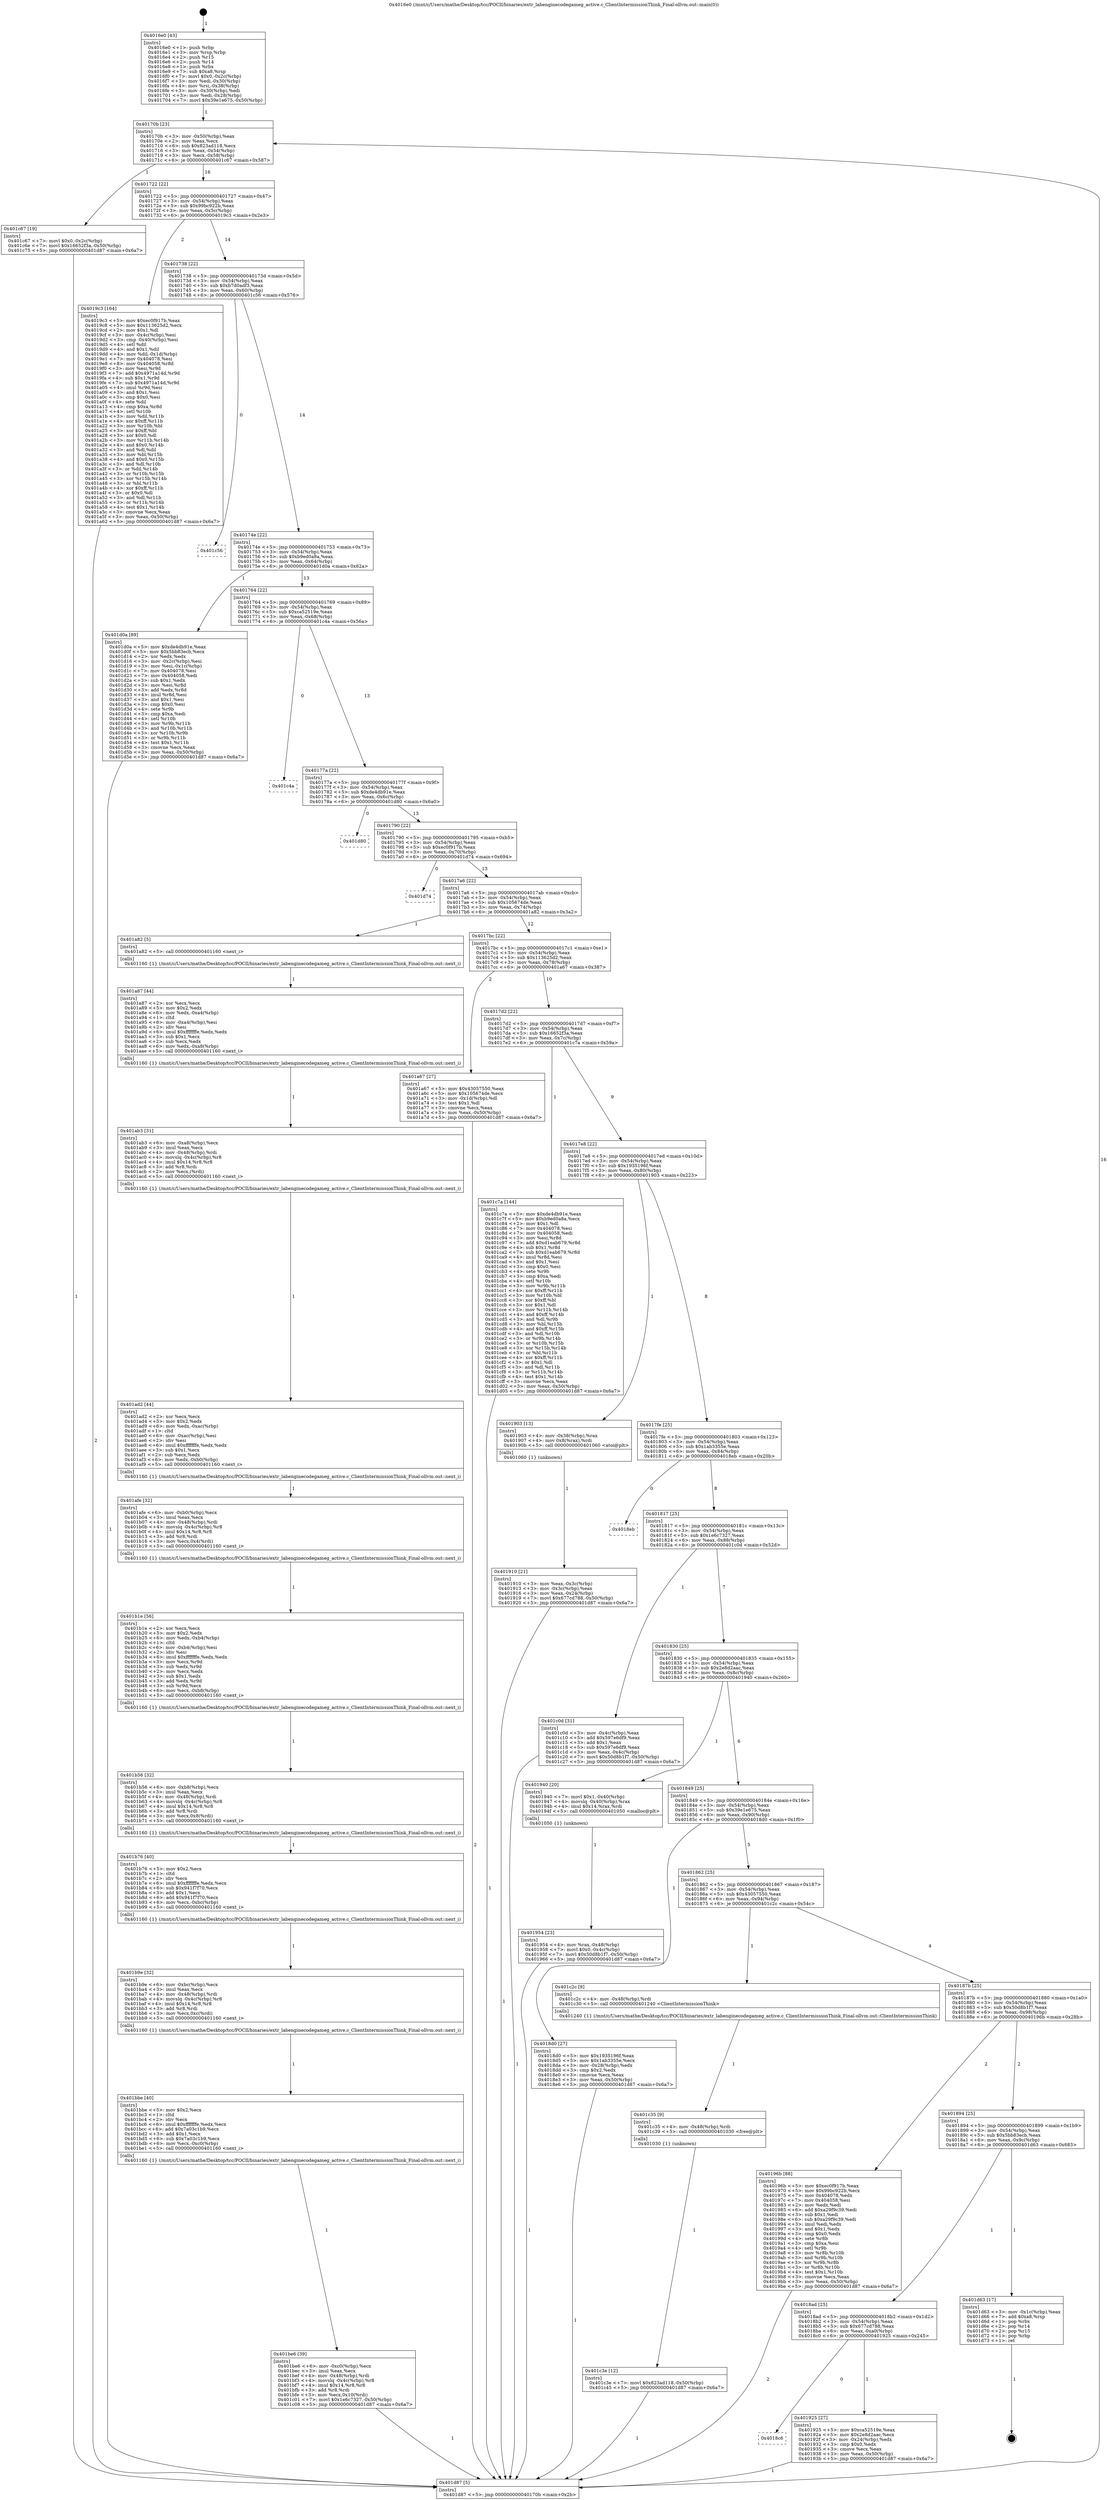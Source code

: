 digraph "0x4016e0" {
  label = "0x4016e0 (/mnt/c/Users/mathe/Desktop/tcc/POCII/binaries/extr_labenginecodegameg_active.c_ClientIntermissionThink_Final-ollvm.out::main(0))"
  labelloc = "t"
  node[shape=record]

  Entry [label="",width=0.3,height=0.3,shape=circle,fillcolor=black,style=filled]
  "0x40170b" [label="{
     0x40170b [23]\l
     | [instrs]\l
     &nbsp;&nbsp;0x40170b \<+3\>: mov -0x50(%rbp),%eax\l
     &nbsp;&nbsp;0x40170e \<+2\>: mov %eax,%ecx\l
     &nbsp;&nbsp;0x401710 \<+6\>: sub $0x823ad118,%ecx\l
     &nbsp;&nbsp;0x401716 \<+3\>: mov %eax,-0x54(%rbp)\l
     &nbsp;&nbsp;0x401719 \<+3\>: mov %ecx,-0x58(%rbp)\l
     &nbsp;&nbsp;0x40171c \<+6\>: je 0000000000401c67 \<main+0x587\>\l
  }"]
  "0x401c67" [label="{
     0x401c67 [19]\l
     | [instrs]\l
     &nbsp;&nbsp;0x401c67 \<+7\>: movl $0x0,-0x2c(%rbp)\l
     &nbsp;&nbsp;0x401c6e \<+7\>: movl $0x16652f3a,-0x50(%rbp)\l
     &nbsp;&nbsp;0x401c75 \<+5\>: jmp 0000000000401d87 \<main+0x6a7\>\l
  }"]
  "0x401722" [label="{
     0x401722 [22]\l
     | [instrs]\l
     &nbsp;&nbsp;0x401722 \<+5\>: jmp 0000000000401727 \<main+0x47\>\l
     &nbsp;&nbsp;0x401727 \<+3\>: mov -0x54(%rbp),%eax\l
     &nbsp;&nbsp;0x40172a \<+5\>: sub $0x99bc922b,%eax\l
     &nbsp;&nbsp;0x40172f \<+3\>: mov %eax,-0x5c(%rbp)\l
     &nbsp;&nbsp;0x401732 \<+6\>: je 00000000004019c3 \<main+0x2e3\>\l
  }"]
  Exit [label="",width=0.3,height=0.3,shape=circle,fillcolor=black,style=filled,peripheries=2]
  "0x4019c3" [label="{
     0x4019c3 [164]\l
     | [instrs]\l
     &nbsp;&nbsp;0x4019c3 \<+5\>: mov $0xec0f917b,%eax\l
     &nbsp;&nbsp;0x4019c8 \<+5\>: mov $0x113625d2,%ecx\l
     &nbsp;&nbsp;0x4019cd \<+2\>: mov $0x1,%dl\l
     &nbsp;&nbsp;0x4019cf \<+3\>: mov -0x4c(%rbp),%esi\l
     &nbsp;&nbsp;0x4019d2 \<+3\>: cmp -0x40(%rbp),%esi\l
     &nbsp;&nbsp;0x4019d5 \<+4\>: setl %dil\l
     &nbsp;&nbsp;0x4019d9 \<+4\>: and $0x1,%dil\l
     &nbsp;&nbsp;0x4019dd \<+4\>: mov %dil,-0x1d(%rbp)\l
     &nbsp;&nbsp;0x4019e1 \<+7\>: mov 0x404078,%esi\l
     &nbsp;&nbsp;0x4019e8 \<+8\>: mov 0x404058,%r8d\l
     &nbsp;&nbsp;0x4019f0 \<+3\>: mov %esi,%r9d\l
     &nbsp;&nbsp;0x4019f3 \<+7\>: add $0x4971a14d,%r9d\l
     &nbsp;&nbsp;0x4019fa \<+4\>: sub $0x1,%r9d\l
     &nbsp;&nbsp;0x4019fe \<+7\>: sub $0x4971a14d,%r9d\l
     &nbsp;&nbsp;0x401a05 \<+4\>: imul %r9d,%esi\l
     &nbsp;&nbsp;0x401a09 \<+3\>: and $0x1,%esi\l
     &nbsp;&nbsp;0x401a0c \<+3\>: cmp $0x0,%esi\l
     &nbsp;&nbsp;0x401a0f \<+4\>: sete %dil\l
     &nbsp;&nbsp;0x401a13 \<+4\>: cmp $0xa,%r8d\l
     &nbsp;&nbsp;0x401a17 \<+4\>: setl %r10b\l
     &nbsp;&nbsp;0x401a1b \<+3\>: mov %dil,%r11b\l
     &nbsp;&nbsp;0x401a1e \<+4\>: xor $0xff,%r11b\l
     &nbsp;&nbsp;0x401a22 \<+3\>: mov %r10b,%bl\l
     &nbsp;&nbsp;0x401a25 \<+3\>: xor $0xff,%bl\l
     &nbsp;&nbsp;0x401a28 \<+3\>: xor $0x0,%dl\l
     &nbsp;&nbsp;0x401a2b \<+3\>: mov %r11b,%r14b\l
     &nbsp;&nbsp;0x401a2e \<+4\>: and $0x0,%r14b\l
     &nbsp;&nbsp;0x401a32 \<+3\>: and %dl,%dil\l
     &nbsp;&nbsp;0x401a35 \<+3\>: mov %bl,%r15b\l
     &nbsp;&nbsp;0x401a38 \<+4\>: and $0x0,%r15b\l
     &nbsp;&nbsp;0x401a3c \<+3\>: and %dl,%r10b\l
     &nbsp;&nbsp;0x401a3f \<+3\>: or %dil,%r14b\l
     &nbsp;&nbsp;0x401a42 \<+3\>: or %r10b,%r15b\l
     &nbsp;&nbsp;0x401a45 \<+3\>: xor %r15b,%r14b\l
     &nbsp;&nbsp;0x401a48 \<+3\>: or %bl,%r11b\l
     &nbsp;&nbsp;0x401a4b \<+4\>: xor $0xff,%r11b\l
     &nbsp;&nbsp;0x401a4f \<+3\>: or $0x0,%dl\l
     &nbsp;&nbsp;0x401a52 \<+3\>: and %dl,%r11b\l
     &nbsp;&nbsp;0x401a55 \<+3\>: or %r11b,%r14b\l
     &nbsp;&nbsp;0x401a58 \<+4\>: test $0x1,%r14b\l
     &nbsp;&nbsp;0x401a5c \<+3\>: cmovne %ecx,%eax\l
     &nbsp;&nbsp;0x401a5f \<+3\>: mov %eax,-0x50(%rbp)\l
     &nbsp;&nbsp;0x401a62 \<+5\>: jmp 0000000000401d87 \<main+0x6a7\>\l
  }"]
  "0x401738" [label="{
     0x401738 [22]\l
     | [instrs]\l
     &nbsp;&nbsp;0x401738 \<+5\>: jmp 000000000040173d \<main+0x5d\>\l
     &nbsp;&nbsp;0x40173d \<+3\>: mov -0x54(%rbp),%eax\l
     &nbsp;&nbsp;0x401740 \<+5\>: sub $0xb7d0adf3,%eax\l
     &nbsp;&nbsp;0x401745 \<+3\>: mov %eax,-0x60(%rbp)\l
     &nbsp;&nbsp;0x401748 \<+6\>: je 0000000000401c56 \<main+0x576\>\l
  }"]
  "0x401c3e" [label="{
     0x401c3e [12]\l
     | [instrs]\l
     &nbsp;&nbsp;0x401c3e \<+7\>: movl $0x823ad118,-0x50(%rbp)\l
     &nbsp;&nbsp;0x401c45 \<+5\>: jmp 0000000000401d87 \<main+0x6a7\>\l
  }"]
  "0x401c56" [label="{
     0x401c56\l
  }", style=dashed]
  "0x40174e" [label="{
     0x40174e [22]\l
     | [instrs]\l
     &nbsp;&nbsp;0x40174e \<+5\>: jmp 0000000000401753 \<main+0x73\>\l
     &nbsp;&nbsp;0x401753 \<+3\>: mov -0x54(%rbp),%eax\l
     &nbsp;&nbsp;0x401756 \<+5\>: sub $0xb9ed0a8a,%eax\l
     &nbsp;&nbsp;0x40175b \<+3\>: mov %eax,-0x64(%rbp)\l
     &nbsp;&nbsp;0x40175e \<+6\>: je 0000000000401d0a \<main+0x62a\>\l
  }"]
  "0x401c35" [label="{
     0x401c35 [9]\l
     | [instrs]\l
     &nbsp;&nbsp;0x401c35 \<+4\>: mov -0x48(%rbp),%rdi\l
     &nbsp;&nbsp;0x401c39 \<+5\>: call 0000000000401030 \<free@plt\>\l
     | [calls]\l
     &nbsp;&nbsp;0x401030 \{1\} (unknown)\l
  }"]
  "0x401d0a" [label="{
     0x401d0a [89]\l
     | [instrs]\l
     &nbsp;&nbsp;0x401d0a \<+5\>: mov $0xde4db91e,%eax\l
     &nbsp;&nbsp;0x401d0f \<+5\>: mov $0x5bb83ecb,%ecx\l
     &nbsp;&nbsp;0x401d14 \<+2\>: xor %edx,%edx\l
     &nbsp;&nbsp;0x401d16 \<+3\>: mov -0x2c(%rbp),%esi\l
     &nbsp;&nbsp;0x401d19 \<+3\>: mov %esi,-0x1c(%rbp)\l
     &nbsp;&nbsp;0x401d1c \<+7\>: mov 0x404078,%esi\l
     &nbsp;&nbsp;0x401d23 \<+7\>: mov 0x404058,%edi\l
     &nbsp;&nbsp;0x401d2a \<+3\>: sub $0x1,%edx\l
     &nbsp;&nbsp;0x401d2d \<+3\>: mov %esi,%r8d\l
     &nbsp;&nbsp;0x401d30 \<+3\>: add %edx,%r8d\l
     &nbsp;&nbsp;0x401d33 \<+4\>: imul %r8d,%esi\l
     &nbsp;&nbsp;0x401d37 \<+3\>: and $0x1,%esi\l
     &nbsp;&nbsp;0x401d3a \<+3\>: cmp $0x0,%esi\l
     &nbsp;&nbsp;0x401d3d \<+4\>: sete %r9b\l
     &nbsp;&nbsp;0x401d41 \<+3\>: cmp $0xa,%edi\l
     &nbsp;&nbsp;0x401d44 \<+4\>: setl %r10b\l
     &nbsp;&nbsp;0x401d48 \<+3\>: mov %r9b,%r11b\l
     &nbsp;&nbsp;0x401d4b \<+3\>: and %r10b,%r11b\l
     &nbsp;&nbsp;0x401d4e \<+3\>: xor %r10b,%r9b\l
     &nbsp;&nbsp;0x401d51 \<+3\>: or %r9b,%r11b\l
     &nbsp;&nbsp;0x401d54 \<+4\>: test $0x1,%r11b\l
     &nbsp;&nbsp;0x401d58 \<+3\>: cmovne %ecx,%eax\l
     &nbsp;&nbsp;0x401d5b \<+3\>: mov %eax,-0x50(%rbp)\l
     &nbsp;&nbsp;0x401d5e \<+5\>: jmp 0000000000401d87 \<main+0x6a7\>\l
  }"]
  "0x401764" [label="{
     0x401764 [22]\l
     | [instrs]\l
     &nbsp;&nbsp;0x401764 \<+5\>: jmp 0000000000401769 \<main+0x89\>\l
     &nbsp;&nbsp;0x401769 \<+3\>: mov -0x54(%rbp),%eax\l
     &nbsp;&nbsp;0x40176c \<+5\>: sub $0xca52519e,%eax\l
     &nbsp;&nbsp;0x401771 \<+3\>: mov %eax,-0x68(%rbp)\l
     &nbsp;&nbsp;0x401774 \<+6\>: je 0000000000401c4a \<main+0x56a\>\l
  }"]
  "0x401be6" [label="{
     0x401be6 [39]\l
     | [instrs]\l
     &nbsp;&nbsp;0x401be6 \<+6\>: mov -0xc0(%rbp),%ecx\l
     &nbsp;&nbsp;0x401bec \<+3\>: imul %eax,%ecx\l
     &nbsp;&nbsp;0x401bef \<+4\>: mov -0x48(%rbp),%rdi\l
     &nbsp;&nbsp;0x401bf3 \<+4\>: movslq -0x4c(%rbp),%r8\l
     &nbsp;&nbsp;0x401bf7 \<+4\>: imul $0x14,%r8,%r8\l
     &nbsp;&nbsp;0x401bfb \<+3\>: add %r8,%rdi\l
     &nbsp;&nbsp;0x401bfe \<+3\>: mov %ecx,0x10(%rdi)\l
     &nbsp;&nbsp;0x401c01 \<+7\>: movl $0x1e6c7327,-0x50(%rbp)\l
     &nbsp;&nbsp;0x401c08 \<+5\>: jmp 0000000000401d87 \<main+0x6a7\>\l
  }"]
  "0x401c4a" [label="{
     0x401c4a\l
  }", style=dashed]
  "0x40177a" [label="{
     0x40177a [22]\l
     | [instrs]\l
     &nbsp;&nbsp;0x40177a \<+5\>: jmp 000000000040177f \<main+0x9f\>\l
     &nbsp;&nbsp;0x40177f \<+3\>: mov -0x54(%rbp),%eax\l
     &nbsp;&nbsp;0x401782 \<+5\>: sub $0xde4db91e,%eax\l
     &nbsp;&nbsp;0x401787 \<+3\>: mov %eax,-0x6c(%rbp)\l
     &nbsp;&nbsp;0x40178a \<+6\>: je 0000000000401d80 \<main+0x6a0\>\l
  }"]
  "0x401bbe" [label="{
     0x401bbe [40]\l
     | [instrs]\l
     &nbsp;&nbsp;0x401bbe \<+5\>: mov $0x2,%ecx\l
     &nbsp;&nbsp;0x401bc3 \<+1\>: cltd\l
     &nbsp;&nbsp;0x401bc4 \<+2\>: idiv %ecx\l
     &nbsp;&nbsp;0x401bc6 \<+6\>: imul $0xfffffffe,%edx,%ecx\l
     &nbsp;&nbsp;0x401bcc \<+6\>: add $0x7a03c1b9,%ecx\l
     &nbsp;&nbsp;0x401bd2 \<+3\>: add $0x1,%ecx\l
     &nbsp;&nbsp;0x401bd5 \<+6\>: sub $0x7a03c1b9,%ecx\l
     &nbsp;&nbsp;0x401bdb \<+6\>: mov %ecx,-0xc0(%rbp)\l
     &nbsp;&nbsp;0x401be1 \<+5\>: call 0000000000401160 \<next_i\>\l
     | [calls]\l
     &nbsp;&nbsp;0x401160 \{1\} (/mnt/c/Users/mathe/Desktop/tcc/POCII/binaries/extr_labenginecodegameg_active.c_ClientIntermissionThink_Final-ollvm.out::next_i)\l
  }"]
  "0x401d80" [label="{
     0x401d80\l
  }", style=dashed]
  "0x401790" [label="{
     0x401790 [22]\l
     | [instrs]\l
     &nbsp;&nbsp;0x401790 \<+5\>: jmp 0000000000401795 \<main+0xb5\>\l
     &nbsp;&nbsp;0x401795 \<+3\>: mov -0x54(%rbp),%eax\l
     &nbsp;&nbsp;0x401798 \<+5\>: sub $0xec0f917b,%eax\l
     &nbsp;&nbsp;0x40179d \<+3\>: mov %eax,-0x70(%rbp)\l
     &nbsp;&nbsp;0x4017a0 \<+6\>: je 0000000000401d74 \<main+0x694\>\l
  }"]
  "0x401b9e" [label="{
     0x401b9e [32]\l
     | [instrs]\l
     &nbsp;&nbsp;0x401b9e \<+6\>: mov -0xbc(%rbp),%ecx\l
     &nbsp;&nbsp;0x401ba4 \<+3\>: imul %eax,%ecx\l
     &nbsp;&nbsp;0x401ba7 \<+4\>: mov -0x48(%rbp),%rdi\l
     &nbsp;&nbsp;0x401bab \<+4\>: movslq -0x4c(%rbp),%r8\l
     &nbsp;&nbsp;0x401baf \<+4\>: imul $0x14,%r8,%r8\l
     &nbsp;&nbsp;0x401bb3 \<+3\>: add %r8,%rdi\l
     &nbsp;&nbsp;0x401bb6 \<+3\>: mov %ecx,0xc(%rdi)\l
     &nbsp;&nbsp;0x401bb9 \<+5\>: call 0000000000401160 \<next_i\>\l
     | [calls]\l
     &nbsp;&nbsp;0x401160 \{1\} (/mnt/c/Users/mathe/Desktop/tcc/POCII/binaries/extr_labenginecodegameg_active.c_ClientIntermissionThink_Final-ollvm.out::next_i)\l
  }"]
  "0x401d74" [label="{
     0x401d74\l
  }", style=dashed]
  "0x4017a6" [label="{
     0x4017a6 [22]\l
     | [instrs]\l
     &nbsp;&nbsp;0x4017a6 \<+5\>: jmp 00000000004017ab \<main+0xcb\>\l
     &nbsp;&nbsp;0x4017ab \<+3\>: mov -0x54(%rbp),%eax\l
     &nbsp;&nbsp;0x4017ae \<+5\>: sub $0x105674de,%eax\l
     &nbsp;&nbsp;0x4017b3 \<+3\>: mov %eax,-0x74(%rbp)\l
     &nbsp;&nbsp;0x4017b6 \<+6\>: je 0000000000401a82 \<main+0x3a2\>\l
  }"]
  "0x401b76" [label="{
     0x401b76 [40]\l
     | [instrs]\l
     &nbsp;&nbsp;0x401b76 \<+5\>: mov $0x2,%ecx\l
     &nbsp;&nbsp;0x401b7b \<+1\>: cltd\l
     &nbsp;&nbsp;0x401b7c \<+2\>: idiv %ecx\l
     &nbsp;&nbsp;0x401b7e \<+6\>: imul $0xfffffffe,%edx,%ecx\l
     &nbsp;&nbsp;0x401b84 \<+6\>: sub $0x941f7f70,%ecx\l
     &nbsp;&nbsp;0x401b8a \<+3\>: add $0x1,%ecx\l
     &nbsp;&nbsp;0x401b8d \<+6\>: add $0x941f7f70,%ecx\l
     &nbsp;&nbsp;0x401b93 \<+6\>: mov %ecx,-0xbc(%rbp)\l
     &nbsp;&nbsp;0x401b99 \<+5\>: call 0000000000401160 \<next_i\>\l
     | [calls]\l
     &nbsp;&nbsp;0x401160 \{1\} (/mnt/c/Users/mathe/Desktop/tcc/POCII/binaries/extr_labenginecodegameg_active.c_ClientIntermissionThink_Final-ollvm.out::next_i)\l
  }"]
  "0x401a82" [label="{
     0x401a82 [5]\l
     | [instrs]\l
     &nbsp;&nbsp;0x401a82 \<+5\>: call 0000000000401160 \<next_i\>\l
     | [calls]\l
     &nbsp;&nbsp;0x401160 \{1\} (/mnt/c/Users/mathe/Desktop/tcc/POCII/binaries/extr_labenginecodegameg_active.c_ClientIntermissionThink_Final-ollvm.out::next_i)\l
  }"]
  "0x4017bc" [label="{
     0x4017bc [22]\l
     | [instrs]\l
     &nbsp;&nbsp;0x4017bc \<+5\>: jmp 00000000004017c1 \<main+0xe1\>\l
     &nbsp;&nbsp;0x4017c1 \<+3\>: mov -0x54(%rbp),%eax\l
     &nbsp;&nbsp;0x4017c4 \<+5\>: sub $0x113625d2,%eax\l
     &nbsp;&nbsp;0x4017c9 \<+3\>: mov %eax,-0x78(%rbp)\l
     &nbsp;&nbsp;0x4017cc \<+6\>: je 0000000000401a67 \<main+0x387\>\l
  }"]
  "0x401b56" [label="{
     0x401b56 [32]\l
     | [instrs]\l
     &nbsp;&nbsp;0x401b56 \<+6\>: mov -0xb8(%rbp),%ecx\l
     &nbsp;&nbsp;0x401b5c \<+3\>: imul %eax,%ecx\l
     &nbsp;&nbsp;0x401b5f \<+4\>: mov -0x48(%rbp),%rdi\l
     &nbsp;&nbsp;0x401b63 \<+4\>: movslq -0x4c(%rbp),%r8\l
     &nbsp;&nbsp;0x401b67 \<+4\>: imul $0x14,%r8,%r8\l
     &nbsp;&nbsp;0x401b6b \<+3\>: add %r8,%rdi\l
     &nbsp;&nbsp;0x401b6e \<+3\>: mov %ecx,0x8(%rdi)\l
     &nbsp;&nbsp;0x401b71 \<+5\>: call 0000000000401160 \<next_i\>\l
     | [calls]\l
     &nbsp;&nbsp;0x401160 \{1\} (/mnt/c/Users/mathe/Desktop/tcc/POCII/binaries/extr_labenginecodegameg_active.c_ClientIntermissionThink_Final-ollvm.out::next_i)\l
  }"]
  "0x401a67" [label="{
     0x401a67 [27]\l
     | [instrs]\l
     &nbsp;&nbsp;0x401a67 \<+5\>: mov $0x43057550,%eax\l
     &nbsp;&nbsp;0x401a6c \<+5\>: mov $0x105674de,%ecx\l
     &nbsp;&nbsp;0x401a71 \<+3\>: mov -0x1d(%rbp),%dl\l
     &nbsp;&nbsp;0x401a74 \<+3\>: test $0x1,%dl\l
     &nbsp;&nbsp;0x401a77 \<+3\>: cmovne %ecx,%eax\l
     &nbsp;&nbsp;0x401a7a \<+3\>: mov %eax,-0x50(%rbp)\l
     &nbsp;&nbsp;0x401a7d \<+5\>: jmp 0000000000401d87 \<main+0x6a7\>\l
  }"]
  "0x4017d2" [label="{
     0x4017d2 [22]\l
     | [instrs]\l
     &nbsp;&nbsp;0x4017d2 \<+5\>: jmp 00000000004017d7 \<main+0xf7\>\l
     &nbsp;&nbsp;0x4017d7 \<+3\>: mov -0x54(%rbp),%eax\l
     &nbsp;&nbsp;0x4017da \<+5\>: sub $0x16652f3a,%eax\l
     &nbsp;&nbsp;0x4017df \<+3\>: mov %eax,-0x7c(%rbp)\l
     &nbsp;&nbsp;0x4017e2 \<+6\>: je 0000000000401c7a \<main+0x59a\>\l
  }"]
  "0x401b1e" [label="{
     0x401b1e [56]\l
     | [instrs]\l
     &nbsp;&nbsp;0x401b1e \<+2\>: xor %ecx,%ecx\l
     &nbsp;&nbsp;0x401b20 \<+5\>: mov $0x2,%edx\l
     &nbsp;&nbsp;0x401b25 \<+6\>: mov %edx,-0xb4(%rbp)\l
     &nbsp;&nbsp;0x401b2b \<+1\>: cltd\l
     &nbsp;&nbsp;0x401b2c \<+6\>: mov -0xb4(%rbp),%esi\l
     &nbsp;&nbsp;0x401b32 \<+2\>: idiv %esi\l
     &nbsp;&nbsp;0x401b34 \<+6\>: imul $0xfffffffe,%edx,%edx\l
     &nbsp;&nbsp;0x401b3a \<+3\>: mov %ecx,%r9d\l
     &nbsp;&nbsp;0x401b3d \<+3\>: sub %edx,%r9d\l
     &nbsp;&nbsp;0x401b40 \<+2\>: mov %ecx,%edx\l
     &nbsp;&nbsp;0x401b42 \<+3\>: sub $0x1,%edx\l
     &nbsp;&nbsp;0x401b45 \<+3\>: add %edx,%r9d\l
     &nbsp;&nbsp;0x401b48 \<+3\>: sub %r9d,%ecx\l
     &nbsp;&nbsp;0x401b4b \<+6\>: mov %ecx,-0xb8(%rbp)\l
     &nbsp;&nbsp;0x401b51 \<+5\>: call 0000000000401160 \<next_i\>\l
     | [calls]\l
     &nbsp;&nbsp;0x401160 \{1\} (/mnt/c/Users/mathe/Desktop/tcc/POCII/binaries/extr_labenginecodegameg_active.c_ClientIntermissionThink_Final-ollvm.out::next_i)\l
  }"]
  "0x401c7a" [label="{
     0x401c7a [144]\l
     | [instrs]\l
     &nbsp;&nbsp;0x401c7a \<+5\>: mov $0xde4db91e,%eax\l
     &nbsp;&nbsp;0x401c7f \<+5\>: mov $0xb9ed0a8a,%ecx\l
     &nbsp;&nbsp;0x401c84 \<+2\>: mov $0x1,%dl\l
     &nbsp;&nbsp;0x401c86 \<+7\>: mov 0x404078,%esi\l
     &nbsp;&nbsp;0x401c8d \<+7\>: mov 0x404058,%edi\l
     &nbsp;&nbsp;0x401c94 \<+3\>: mov %esi,%r8d\l
     &nbsp;&nbsp;0x401c97 \<+7\>: add $0xd1eab679,%r8d\l
     &nbsp;&nbsp;0x401c9e \<+4\>: sub $0x1,%r8d\l
     &nbsp;&nbsp;0x401ca2 \<+7\>: sub $0xd1eab679,%r8d\l
     &nbsp;&nbsp;0x401ca9 \<+4\>: imul %r8d,%esi\l
     &nbsp;&nbsp;0x401cad \<+3\>: and $0x1,%esi\l
     &nbsp;&nbsp;0x401cb0 \<+3\>: cmp $0x0,%esi\l
     &nbsp;&nbsp;0x401cb3 \<+4\>: sete %r9b\l
     &nbsp;&nbsp;0x401cb7 \<+3\>: cmp $0xa,%edi\l
     &nbsp;&nbsp;0x401cba \<+4\>: setl %r10b\l
     &nbsp;&nbsp;0x401cbe \<+3\>: mov %r9b,%r11b\l
     &nbsp;&nbsp;0x401cc1 \<+4\>: xor $0xff,%r11b\l
     &nbsp;&nbsp;0x401cc5 \<+3\>: mov %r10b,%bl\l
     &nbsp;&nbsp;0x401cc8 \<+3\>: xor $0xff,%bl\l
     &nbsp;&nbsp;0x401ccb \<+3\>: xor $0x1,%dl\l
     &nbsp;&nbsp;0x401cce \<+3\>: mov %r11b,%r14b\l
     &nbsp;&nbsp;0x401cd1 \<+4\>: and $0xff,%r14b\l
     &nbsp;&nbsp;0x401cd5 \<+3\>: and %dl,%r9b\l
     &nbsp;&nbsp;0x401cd8 \<+3\>: mov %bl,%r15b\l
     &nbsp;&nbsp;0x401cdb \<+4\>: and $0xff,%r15b\l
     &nbsp;&nbsp;0x401cdf \<+3\>: and %dl,%r10b\l
     &nbsp;&nbsp;0x401ce2 \<+3\>: or %r9b,%r14b\l
     &nbsp;&nbsp;0x401ce5 \<+3\>: or %r10b,%r15b\l
     &nbsp;&nbsp;0x401ce8 \<+3\>: xor %r15b,%r14b\l
     &nbsp;&nbsp;0x401ceb \<+3\>: or %bl,%r11b\l
     &nbsp;&nbsp;0x401cee \<+4\>: xor $0xff,%r11b\l
     &nbsp;&nbsp;0x401cf2 \<+3\>: or $0x1,%dl\l
     &nbsp;&nbsp;0x401cf5 \<+3\>: and %dl,%r11b\l
     &nbsp;&nbsp;0x401cf8 \<+3\>: or %r11b,%r14b\l
     &nbsp;&nbsp;0x401cfb \<+4\>: test $0x1,%r14b\l
     &nbsp;&nbsp;0x401cff \<+3\>: cmovne %ecx,%eax\l
     &nbsp;&nbsp;0x401d02 \<+3\>: mov %eax,-0x50(%rbp)\l
     &nbsp;&nbsp;0x401d05 \<+5\>: jmp 0000000000401d87 \<main+0x6a7\>\l
  }"]
  "0x4017e8" [label="{
     0x4017e8 [22]\l
     | [instrs]\l
     &nbsp;&nbsp;0x4017e8 \<+5\>: jmp 00000000004017ed \<main+0x10d\>\l
     &nbsp;&nbsp;0x4017ed \<+3\>: mov -0x54(%rbp),%eax\l
     &nbsp;&nbsp;0x4017f0 \<+5\>: sub $0x1935196f,%eax\l
     &nbsp;&nbsp;0x4017f5 \<+3\>: mov %eax,-0x80(%rbp)\l
     &nbsp;&nbsp;0x4017f8 \<+6\>: je 0000000000401903 \<main+0x223\>\l
  }"]
  "0x401afe" [label="{
     0x401afe [32]\l
     | [instrs]\l
     &nbsp;&nbsp;0x401afe \<+6\>: mov -0xb0(%rbp),%ecx\l
     &nbsp;&nbsp;0x401b04 \<+3\>: imul %eax,%ecx\l
     &nbsp;&nbsp;0x401b07 \<+4\>: mov -0x48(%rbp),%rdi\l
     &nbsp;&nbsp;0x401b0b \<+4\>: movslq -0x4c(%rbp),%r8\l
     &nbsp;&nbsp;0x401b0f \<+4\>: imul $0x14,%r8,%r8\l
     &nbsp;&nbsp;0x401b13 \<+3\>: add %r8,%rdi\l
     &nbsp;&nbsp;0x401b16 \<+3\>: mov %ecx,0x4(%rdi)\l
     &nbsp;&nbsp;0x401b19 \<+5\>: call 0000000000401160 \<next_i\>\l
     | [calls]\l
     &nbsp;&nbsp;0x401160 \{1\} (/mnt/c/Users/mathe/Desktop/tcc/POCII/binaries/extr_labenginecodegameg_active.c_ClientIntermissionThink_Final-ollvm.out::next_i)\l
  }"]
  "0x401903" [label="{
     0x401903 [13]\l
     | [instrs]\l
     &nbsp;&nbsp;0x401903 \<+4\>: mov -0x38(%rbp),%rax\l
     &nbsp;&nbsp;0x401907 \<+4\>: mov 0x8(%rax),%rdi\l
     &nbsp;&nbsp;0x40190b \<+5\>: call 0000000000401060 \<atoi@plt\>\l
     | [calls]\l
     &nbsp;&nbsp;0x401060 \{1\} (unknown)\l
  }"]
  "0x4017fe" [label="{
     0x4017fe [25]\l
     | [instrs]\l
     &nbsp;&nbsp;0x4017fe \<+5\>: jmp 0000000000401803 \<main+0x123\>\l
     &nbsp;&nbsp;0x401803 \<+3\>: mov -0x54(%rbp),%eax\l
     &nbsp;&nbsp;0x401806 \<+5\>: sub $0x1ab3355e,%eax\l
     &nbsp;&nbsp;0x40180b \<+6\>: mov %eax,-0x84(%rbp)\l
     &nbsp;&nbsp;0x401811 \<+6\>: je 00000000004018eb \<main+0x20b\>\l
  }"]
  "0x401ad2" [label="{
     0x401ad2 [44]\l
     | [instrs]\l
     &nbsp;&nbsp;0x401ad2 \<+2\>: xor %ecx,%ecx\l
     &nbsp;&nbsp;0x401ad4 \<+5\>: mov $0x2,%edx\l
     &nbsp;&nbsp;0x401ad9 \<+6\>: mov %edx,-0xac(%rbp)\l
     &nbsp;&nbsp;0x401adf \<+1\>: cltd\l
     &nbsp;&nbsp;0x401ae0 \<+6\>: mov -0xac(%rbp),%esi\l
     &nbsp;&nbsp;0x401ae6 \<+2\>: idiv %esi\l
     &nbsp;&nbsp;0x401ae8 \<+6\>: imul $0xfffffffe,%edx,%edx\l
     &nbsp;&nbsp;0x401aee \<+3\>: sub $0x1,%ecx\l
     &nbsp;&nbsp;0x401af1 \<+2\>: sub %ecx,%edx\l
     &nbsp;&nbsp;0x401af3 \<+6\>: mov %edx,-0xb0(%rbp)\l
     &nbsp;&nbsp;0x401af9 \<+5\>: call 0000000000401160 \<next_i\>\l
     | [calls]\l
     &nbsp;&nbsp;0x401160 \{1\} (/mnt/c/Users/mathe/Desktop/tcc/POCII/binaries/extr_labenginecodegameg_active.c_ClientIntermissionThink_Final-ollvm.out::next_i)\l
  }"]
  "0x4018eb" [label="{
     0x4018eb\l
  }", style=dashed]
  "0x401817" [label="{
     0x401817 [25]\l
     | [instrs]\l
     &nbsp;&nbsp;0x401817 \<+5\>: jmp 000000000040181c \<main+0x13c\>\l
     &nbsp;&nbsp;0x40181c \<+3\>: mov -0x54(%rbp),%eax\l
     &nbsp;&nbsp;0x40181f \<+5\>: sub $0x1e6c7327,%eax\l
     &nbsp;&nbsp;0x401824 \<+6\>: mov %eax,-0x88(%rbp)\l
     &nbsp;&nbsp;0x40182a \<+6\>: je 0000000000401c0d \<main+0x52d\>\l
  }"]
  "0x401ab3" [label="{
     0x401ab3 [31]\l
     | [instrs]\l
     &nbsp;&nbsp;0x401ab3 \<+6\>: mov -0xa8(%rbp),%ecx\l
     &nbsp;&nbsp;0x401ab9 \<+3\>: imul %eax,%ecx\l
     &nbsp;&nbsp;0x401abc \<+4\>: mov -0x48(%rbp),%rdi\l
     &nbsp;&nbsp;0x401ac0 \<+4\>: movslq -0x4c(%rbp),%r8\l
     &nbsp;&nbsp;0x401ac4 \<+4\>: imul $0x14,%r8,%r8\l
     &nbsp;&nbsp;0x401ac8 \<+3\>: add %r8,%rdi\l
     &nbsp;&nbsp;0x401acb \<+2\>: mov %ecx,(%rdi)\l
     &nbsp;&nbsp;0x401acd \<+5\>: call 0000000000401160 \<next_i\>\l
     | [calls]\l
     &nbsp;&nbsp;0x401160 \{1\} (/mnt/c/Users/mathe/Desktop/tcc/POCII/binaries/extr_labenginecodegameg_active.c_ClientIntermissionThink_Final-ollvm.out::next_i)\l
  }"]
  "0x401c0d" [label="{
     0x401c0d [31]\l
     | [instrs]\l
     &nbsp;&nbsp;0x401c0d \<+3\>: mov -0x4c(%rbp),%eax\l
     &nbsp;&nbsp;0x401c10 \<+5\>: add $0x597e6df9,%eax\l
     &nbsp;&nbsp;0x401c15 \<+3\>: add $0x1,%eax\l
     &nbsp;&nbsp;0x401c18 \<+5\>: sub $0x597e6df9,%eax\l
     &nbsp;&nbsp;0x401c1d \<+3\>: mov %eax,-0x4c(%rbp)\l
     &nbsp;&nbsp;0x401c20 \<+7\>: movl $0x50d8b1f7,-0x50(%rbp)\l
     &nbsp;&nbsp;0x401c27 \<+5\>: jmp 0000000000401d87 \<main+0x6a7\>\l
  }"]
  "0x401830" [label="{
     0x401830 [25]\l
     | [instrs]\l
     &nbsp;&nbsp;0x401830 \<+5\>: jmp 0000000000401835 \<main+0x155\>\l
     &nbsp;&nbsp;0x401835 \<+3\>: mov -0x54(%rbp),%eax\l
     &nbsp;&nbsp;0x401838 \<+5\>: sub $0x2e8d2aac,%eax\l
     &nbsp;&nbsp;0x40183d \<+6\>: mov %eax,-0x8c(%rbp)\l
     &nbsp;&nbsp;0x401843 \<+6\>: je 0000000000401940 \<main+0x260\>\l
  }"]
  "0x401a87" [label="{
     0x401a87 [44]\l
     | [instrs]\l
     &nbsp;&nbsp;0x401a87 \<+2\>: xor %ecx,%ecx\l
     &nbsp;&nbsp;0x401a89 \<+5\>: mov $0x2,%edx\l
     &nbsp;&nbsp;0x401a8e \<+6\>: mov %edx,-0xa4(%rbp)\l
     &nbsp;&nbsp;0x401a94 \<+1\>: cltd\l
     &nbsp;&nbsp;0x401a95 \<+6\>: mov -0xa4(%rbp),%esi\l
     &nbsp;&nbsp;0x401a9b \<+2\>: idiv %esi\l
     &nbsp;&nbsp;0x401a9d \<+6\>: imul $0xfffffffe,%edx,%edx\l
     &nbsp;&nbsp;0x401aa3 \<+3\>: sub $0x1,%ecx\l
     &nbsp;&nbsp;0x401aa6 \<+2\>: sub %ecx,%edx\l
     &nbsp;&nbsp;0x401aa8 \<+6\>: mov %edx,-0xa8(%rbp)\l
     &nbsp;&nbsp;0x401aae \<+5\>: call 0000000000401160 \<next_i\>\l
     | [calls]\l
     &nbsp;&nbsp;0x401160 \{1\} (/mnt/c/Users/mathe/Desktop/tcc/POCII/binaries/extr_labenginecodegameg_active.c_ClientIntermissionThink_Final-ollvm.out::next_i)\l
  }"]
  "0x401940" [label="{
     0x401940 [20]\l
     | [instrs]\l
     &nbsp;&nbsp;0x401940 \<+7\>: movl $0x1,-0x40(%rbp)\l
     &nbsp;&nbsp;0x401947 \<+4\>: movslq -0x40(%rbp),%rax\l
     &nbsp;&nbsp;0x40194b \<+4\>: imul $0x14,%rax,%rdi\l
     &nbsp;&nbsp;0x40194f \<+5\>: call 0000000000401050 \<malloc@plt\>\l
     | [calls]\l
     &nbsp;&nbsp;0x401050 \{1\} (unknown)\l
  }"]
  "0x401849" [label="{
     0x401849 [25]\l
     | [instrs]\l
     &nbsp;&nbsp;0x401849 \<+5\>: jmp 000000000040184e \<main+0x16e\>\l
     &nbsp;&nbsp;0x40184e \<+3\>: mov -0x54(%rbp),%eax\l
     &nbsp;&nbsp;0x401851 \<+5\>: sub $0x39e1e675,%eax\l
     &nbsp;&nbsp;0x401856 \<+6\>: mov %eax,-0x90(%rbp)\l
     &nbsp;&nbsp;0x40185c \<+6\>: je 00000000004018d0 \<main+0x1f0\>\l
  }"]
  "0x401954" [label="{
     0x401954 [23]\l
     | [instrs]\l
     &nbsp;&nbsp;0x401954 \<+4\>: mov %rax,-0x48(%rbp)\l
     &nbsp;&nbsp;0x401958 \<+7\>: movl $0x0,-0x4c(%rbp)\l
     &nbsp;&nbsp;0x40195f \<+7\>: movl $0x50d8b1f7,-0x50(%rbp)\l
     &nbsp;&nbsp;0x401966 \<+5\>: jmp 0000000000401d87 \<main+0x6a7\>\l
  }"]
  "0x4018d0" [label="{
     0x4018d0 [27]\l
     | [instrs]\l
     &nbsp;&nbsp;0x4018d0 \<+5\>: mov $0x1935196f,%eax\l
     &nbsp;&nbsp;0x4018d5 \<+5\>: mov $0x1ab3355e,%ecx\l
     &nbsp;&nbsp;0x4018da \<+3\>: mov -0x28(%rbp),%edx\l
     &nbsp;&nbsp;0x4018dd \<+3\>: cmp $0x2,%edx\l
     &nbsp;&nbsp;0x4018e0 \<+3\>: cmovne %ecx,%eax\l
     &nbsp;&nbsp;0x4018e3 \<+3\>: mov %eax,-0x50(%rbp)\l
     &nbsp;&nbsp;0x4018e6 \<+5\>: jmp 0000000000401d87 \<main+0x6a7\>\l
  }"]
  "0x401862" [label="{
     0x401862 [25]\l
     | [instrs]\l
     &nbsp;&nbsp;0x401862 \<+5\>: jmp 0000000000401867 \<main+0x187\>\l
     &nbsp;&nbsp;0x401867 \<+3\>: mov -0x54(%rbp),%eax\l
     &nbsp;&nbsp;0x40186a \<+5\>: sub $0x43057550,%eax\l
     &nbsp;&nbsp;0x40186f \<+6\>: mov %eax,-0x94(%rbp)\l
     &nbsp;&nbsp;0x401875 \<+6\>: je 0000000000401c2c \<main+0x54c\>\l
  }"]
  "0x401d87" [label="{
     0x401d87 [5]\l
     | [instrs]\l
     &nbsp;&nbsp;0x401d87 \<+5\>: jmp 000000000040170b \<main+0x2b\>\l
  }"]
  "0x4016e0" [label="{
     0x4016e0 [43]\l
     | [instrs]\l
     &nbsp;&nbsp;0x4016e0 \<+1\>: push %rbp\l
     &nbsp;&nbsp;0x4016e1 \<+3\>: mov %rsp,%rbp\l
     &nbsp;&nbsp;0x4016e4 \<+2\>: push %r15\l
     &nbsp;&nbsp;0x4016e6 \<+2\>: push %r14\l
     &nbsp;&nbsp;0x4016e8 \<+1\>: push %rbx\l
     &nbsp;&nbsp;0x4016e9 \<+7\>: sub $0xa8,%rsp\l
     &nbsp;&nbsp;0x4016f0 \<+7\>: movl $0x0,-0x2c(%rbp)\l
     &nbsp;&nbsp;0x4016f7 \<+3\>: mov %edi,-0x30(%rbp)\l
     &nbsp;&nbsp;0x4016fa \<+4\>: mov %rsi,-0x38(%rbp)\l
     &nbsp;&nbsp;0x4016fe \<+3\>: mov -0x30(%rbp),%edi\l
     &nbsp;&nbsp;0x401701 \<+3\>: mov %edi,-0x28(%rbp)\l
     &nbsp;&nbsp;0x401704 \<+7\>: movl $0x39e1e675,-0x50(%rbp)\l
  }"]
  "0x401910" [label="{
     0x401910 [21]\l
     | [instrs]\l
     &nbsp;&nbsp;0x401910 \<+3\>: mov %eax,-0x3c(%rbp)\l
     &nbsp;&nbsp;0x401913 \<+3\>: mov -0x3c(%rbp),%eax\l
     &nbsp;&nbsp;0x401916 \<+3\>: mov %eax,-0x24(%rbp)\l
     &nbsp;&nbsp;0x401919 \<+7\>: movl $0x677cd788,-0x50(%rbp)\l
     &nbsp;&nbsp;0x401920 \<+5\>: jmp 0000000000401d87 \<main+0x6a7\>\l
  }"]
  "0x4018c6" [label="{
     0x4018c6\l
  }", style=dashed]
  "0x401c2c" [label="{
     0x401c2c [9]\l
     | [instrs]\l
     &nbsp;&nbsp;0x401c2c \<+4\>: mov -0x48(%rbp),%rdi\l
     &nbsp;&nbsp;0x401c30 \<+5\>: call 0000000000401240 \<ClientIntermissionThink\>\l
     | [calls]\l
     &nbsp;&nbsp;0x401240 \{1\} (/mnt/c/Users/mathe/Desktop/tcc/POCII/binaries/extr_labenginecodegameg_active.c_ClientIntermissionThink_Final-ollvm.out::ClientIntermissionThink)\l
  }"]
  "0x40187b" [label="{
     0x40187b [25]\l
     | [instrs]\l
     &nbsp;&nbsp;0x40187b \<+5\>: jmp 0000000000401880 \<main+0x1a0\>\l
     &nbsp;&nbsp;0x401880 \<+3\>: mov -0x54(%rbp),%eax\l
     &nbsp;&nbsp;0x401883 \<+5\>: sub $0x50d8b1f7,%eax\l
     &nbsp;&nbsp;0x401888 \<+6\>: mov %eax,-0x98(%rbp)\l
     &nbsp;&nbsp;0x40188e \<+6\>: je 000000000040196b \<main+0x28b\>\l
  }"]
  "0x401925" [label="{
     0x401925 [27]\l
     | [instrs]\l
     &nbsp;&nbsp;0x401925 \<+5\>: mov $0xca52519e,%eax\l
     &nbsp;&nbsp;0x40192a \<+5\>: mov $0x2e8d2aac,%ecx\l
     &nbsp;&nbsp;0x40192f \<+3\>: mov -0x24(%rbp),%edx\l
     &nbsp;&nbsp;0x401932 \<+3\>: cmp $0x0,%edx\l
     &nbsp;&nbsp;0x401935 \<+3\>: cmove %ecx,%eax\l
     &nbsp;&nbsp;0x401938 \<+3\>: mov %eax,-0x50(%rbp)\l
     &nbsp;&nbsp;0x40193b \<+5\>: jmp 0000000000401d87 \<main+0x6a7\>\l
  }"]
  "0x40196b" [label="{
     0x40196b [88]\l
     | [instrs]\l
     &nbsp;&nbsp;0x40196b \<+5\>: mov $0xec0f917b,%eax\l
     &nbsp;&nbsp;0x401970 \<+5\>: mov $0x99bc922b,%ecx\l
     &nbsp;&nbsp;0x401975 \<+7\>: mov 0x404078,%edx\l
     &nbsp;&nbsp;0x40197c \<+7\>: mov 0x404058,%esi\l
     &nbsp;&nbsp;0x401983 \<+2\>: mov %edx,%edi\l
     &nbsp;&nbsp;0x401985 \<+6\>: add $0xa29f9c39,%edi\l
     &nbsp;&nbsp;0x40198b \<+3\>: sub $0x1,%edi\l
     &nbsp;&nbsp;0x40198e \<+6\>: sub $0xa29f9c39,%edi\l
     &nbsp;&nbsp;0x401994 \<+3\>: imul %edi,%edx\l
     &nbsp;&nbsp;0x401997 \<+3\>: and $0x1,%edx\l
     &nbsp;&nbsp;0x40199a \<+3\>: cmp $0x0,%edx\l
     &nbsp;&nbsp;0x40199d \<+4\>: sete %r8b\l
     &nbsp;&nbsp;0x4019a1 \<+3\>: cmp $0xa,%esi\l
     &nbsp;&nbsp;0x4019a4 \<+4\>: setl %r9b\l
     &nbsp;&nbsp;0x4019a8 \<+3\>: mov %r8b,%r10b\l
     &nbsp;&nbsp;0x4019ab \<+3\>: and %r9b,%r10b\l
     &nbsp;&nbsp;0x4019ae \<+3\>: xor %r9b,%r8b\l
     &nbsp;&nbsp;0x4019b1 \<+3\>: or %r8b,%r10b\l
     &nbsp;&nbsp;0x4019b4 \<+4\>: test $0x1,%r10b\l
     &nbsp;&nbsp;0x4019b8 \<+3\>: cmovne %ecx,%eax\l
     &nbsp;&nbsp;0x4019bb \<+3\>: mov %eax,-0x50(%rbp)\l
     &nbsp;&nbsp;0x4019be \<+5\>: jmp 0000000000401d87 \<main+0x6a7\>\l
  }"]
  "0x401894" [label="{
     0x401894 [25]\l
     | [instrs]\l
     &nbsp;&nbsp;0x401894 \<+5\>: jmp 0000000000401899 \<main+0x1b9\>\l
     &nbsp;&nbsp;0x401899 \<+3\>: mov -0x54(%rbp),%eax\l
     &nbsp;&nbsp;0x40189c \<+5\>: sub $0x5bb83ecb,%eax\l
     &nbsp;&nbsp;0x4018a1 \<+6\>: mov %eax,-0x9c(%rbp)\l
     &nbsp;&nbsp;0x4018a7 \<+6\>: je 0000000000401d63 \<main+0x683\>\l
  }"]
  "0x4018ad" [label="{
     0x4018ad [25]\l
     | [instrs]\l
     &nbsp;&nbsp;0x4018ad \<+5\>: jmp 00000000004018b2 \<main+0x1d2\>\l
     &nbsp;&nbsp;0x4018b2 \<+3\>: mov -0x54(%rbp),%eax\l
     &nbsp;&nbsp;0x4018b5 \<+5\>: sub $0x677cd788,%eax\l
     &nbsp;&nbsp;0x4018ba \<+6\>: mov %eax,-0xa0(%rbp)\l
     &nbsp;&nbsp;0x4018c0 \<+6\>: je 0000000000401925 \<main+0x245\>\l
  }"]
  "0x401d63" [label="{
     0x401d63 [17]\l
     | [instrs]\l
     &nbsp;&nbsp;0x401d63 \<+3\>: mov -0x1c(%rbp),%eax\l
     &nbsp;&nbsp;0x401d66 \<+7\>: add $0xa8,%rsp\l
     &nbsp;&nbsp;0x401d6d \<+1\>: pop %rbx\l
     &nbsp;&nbsp;0x401d6e \<+2\>: pop %r14\l
     &nbsp;&nbsp;0x401d70 \<+2\>: pop %r15\l
     &nbsp;&nbsp;0x401d72 \<+1\>: pop %rbp\l
     &nbsp;&nbsp;0x401d73 \<+1\>: ret\l
  }"]
  Entry -> "0x4016e0" [label=" 1"]
  "0x40170b" -> "0x401c67" [label=" 1"]
  "0x40170b" -> "0x401722" [label=" 16"]
  "0x401d63" -> Exit [label=" 1"]
  "0x401722" -> "0x4019c3" [label=" 2"]
  "0x401722" -> "0x401738" [label=" 14"]
  "0x401d0a" -> "0x401d87" [label=" 1"]
  "0x401738" -> "0x401c56" [label=" 0"]
  "0x401738" -> "0x40174e" [label=" 14"]
  "0x401c7a" -> "0x401d87" [label=" 1"]
  "0x40174e" -> "0x401d0a" [label=" 1"]
  "0x40174e" -> "0x401764" [label=" 13"]
  "0x401c67" -> "0x401d87" [label=" 1"]
  "0x401764" -> "0x401c4a" [label=" 0"]
  "0x401764" -> "0x40177a" [label=" 13"]
  "0x401c3e" -> "0x401d87" [label=" 1"]
  "0x40177a" -> "0x401d80" [label=" 0"]
  "0x40177a" -> "0x401790" [label=" 13"]
  "0x401c35" -> "0x401c3e" [label=" 1"]
  "0x401790" -> "0x401d74" [label=" 0"]
  "0x401790" -> "0x4017a6" [label=" 13"]
  "0x401c2c" -> "0x401c35" [label=" 1"]
  "0x4017a6" -> "0x401a82" [label=" 1"]
  "0x4017a6" -> "0x4017bc" [label=" 12"]
  "0x401c0d" -> "0x401d87" [label=" 1"]
  "0x4017bc" -> "0x401a67" [label=" 2"]
  "0x4017bc" -> "0x4017d2" [label=" 10"]
  "0x401be6" -> "0x401d87" [label=" 1"]
  "0x4017d2" -> "0x401c7a" [label=" 1"]
  "0x4017d2" -> "0x4017e8" [label=" 9"]
  "0x401bbe" -> "0x401be6" [label=" 1"]
  "0x4017e8" -> "0x401903" [label=" 1"]
  "0x4017e8" -> "0x4017fe" [label=" 8"]
  "0x401b9e" -> "0x401bbe" [label=" 1"]
  "0x4017fe" -> "0x4018eb" [label=" 0"]
  "0x4017fe" -> "0x401817" [label=" 8"]
  "0x401b76" -> "0x401b9e" [label=" 1"]
  "0x401817" -> "0x401c0d" [label=" 1"]
  "0x401817" -> "0x401830" [label=" 7"]
  "0x401b56" -> "0x401b76" [label=" 1"]
  "0x401830" -> "0x401940" [label=" 1"]
  "0x401830" -> "0x401849" [label=" 6"]
  "0x401b1e" -> "0x401b56" [label=" 1"]
  "0x401849" -> "0x4018d0" [label=" 1"]
  "0x401849" -> "0x401862" [label=" 5"]
  "0x4018d0" -> "0x401d87" [label=" 1"]
  "0x4016e0" -> "0x40170b" [label=" 1"]
  "0x401d87" -> "0x40170b" [label=" 16"]
  "0x401903" -> "0x401910" [label=" 1"]
  "0x401910" -> "0x401d87" [label=" 1"]
  "0x401afe" -> "0x401b1e" [label=" 1"]
  "0x401862" -> "0x401c2c" [label=" 1"]
  "0x401862" -> "0x40187b" [label=" 4"]
  "0x401ad2" -> "0x401afe" [label=" 1"]
  "0x40187b" -> "0x40196b" [label=" 2"]
  "0x40187b" -> "0x401894" [label=" 2"]
  "0x401ab3" -> "0x401ad2" [label=" 1"]
  "0x401894" -> "0x401d63" [label=" 1"]
  "0x401894" -> "0x4018ad" [label=" 1"]
  "0x401a87" -> "0x401ab3" [label=" 1"]
  "0x4018ad" -> "0x401925" [label=" 1"]
  "0x4018ad" -> "0x4018c6" [label=" 0"]
  "0x401925" -> "0x401d87" [label=" 1"]
  "0x401940" -> "0x401954" [label=" 1"]
  "0x401954" -> "0x401d87" [label=" 1"]
  "0x40196b" -> "0x401d87" [label=" 2"]
  "0x4019c3" -> "0x401d87" [label=" 2"]
  "0x401a67" -> "0x401d87" [label=" 2"]
  "0x401a82" -> "0x401a87" [label=" 1"]
}
